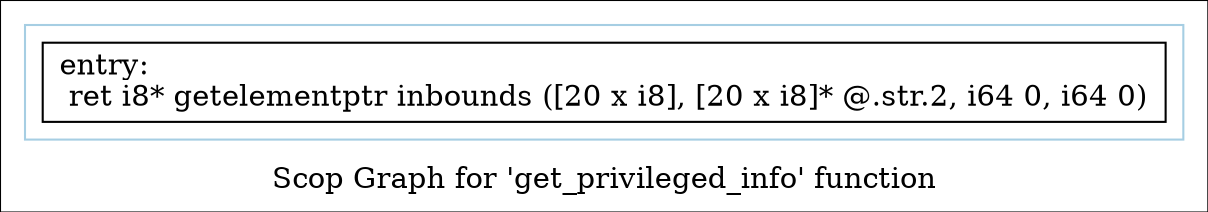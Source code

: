 digraph "Scop Graph for 'get_privileged_info' function" {
	label="Scop Graph for 'get_privileged_info' function";

	Node0x1af5900 [shape=record,label="{entry:\l  ret i8* getelementptr inbounds ([20 x i8], [20 x i8]* @.str.2, i64 0, i64 0)\l}"];
	colorscheme = "paired12"
        subgraph cluster_0x1af9770 {
          label = "";
          style = solid;
          color = 1
          Node0x1af5900;
        }
}
